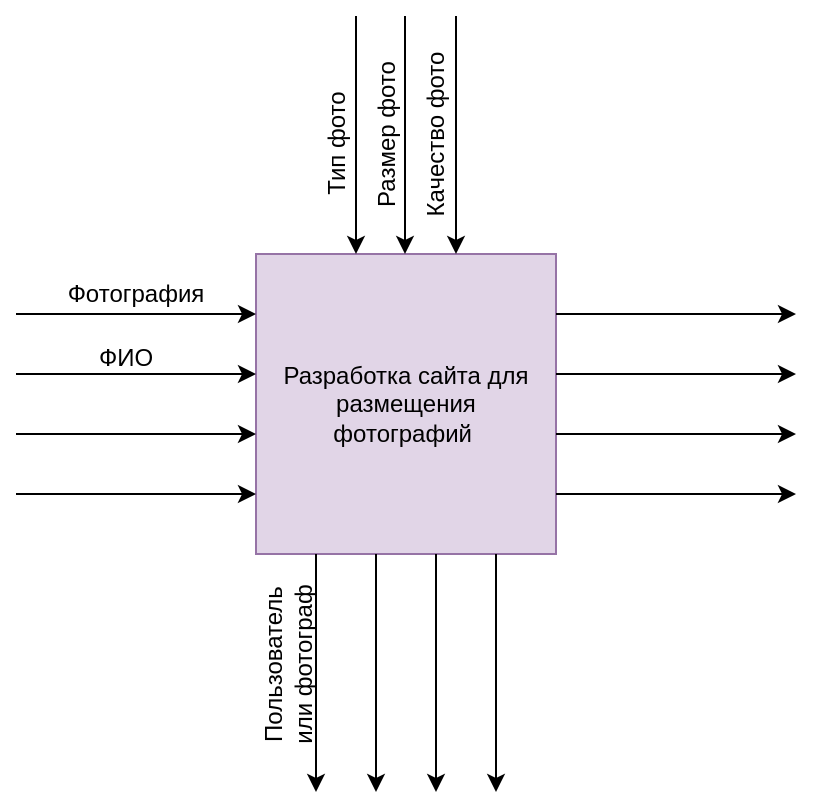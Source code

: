 <mxfile type="github" version="13.7.6"><diagram id="p6UrjECbgSdRof4HY0eb" name="Page-1"><mxGraphModel grid="1" dx="1185" dy="660" gridSize="10" guides="1" tooltips="1" connect="1" arrows="1" fold="1" page="1" pageScale="1" pageWidth="827" pageHeight="1169" math="0" shadow="0"><root><mxCell id="0"/><mxCell id="1" parent="0"/><mxCell id="dFT03Ro-pLz-tinxZf4C-1" value="" parent="1" style="whiteSpace=wrap;html=1;aspect=fixed;fillColor=#e1d5e7;strokeColor=#9673a6;" vertex="1"><mxGeometry as="geometry" x="260" y="200" width="150" height="150"/></mxCell><mxCell id="dFT03Ro-pLz-tinxZf4C-3" value="Разработка сайта для размещения фотографий&amp;nbsp;" parent="1" style="text;html=1;strokeColor=none;fillColor=none;align=center;verticalAlign=middle;whiteSpace=wrap;rounded=0;" vertex="1"><mxGeometry as="geometry" x="270" y="240" width="130" height="70"/></mxCell><mxCell id="dFT03Ro-pLz-tinxZf4C-4" value="" parent="1" style="endArrow=classic;html=1;" edge="1"><mxGeometry as="geometry" width="50" height="50" relative="1"><mxPoint as="sourcePoint" x="140" y="290"/><mxPoint as="targetPoint" x="260" y="290"/></mxGeometry></mxCell><mxCell id="dFT03Ro-pLz-tinxZf4C-5" value="" parent="1" style="endArrow=classic;html=1;" edge="1"><mxGeometry as="geometry" width="50" height="50" relative="1"><mxPoint as="sourcePoint" x="140" y="320"/><mxPoint as="targetPoint" x="260" y="320"/></mxGeometry></mxCell><mxCell id="dFT03Ro-pLz-tinxZf4C-6" value="" parent="1" style="endArrow=classic;html=1;" edge="1"><mxGeometry as="geometry" width="50" height="50" relative="1"><mxPoint as="sourcePoint" x="140" y="260"/><mxPoint as="targetPoint" x="260" y="260"/></mxGeometry></mxCell><mxCell id="dFT03Ro-pLz-tinxZf4C-7" value="" parent="1" style="endArrow=classic;html=1;" edge="1"><mxGeometry as="geometry" width="50" height="50" relative="1"><mxPoint as="sourcePoint" x="140" y="230"/><mxPoint as="targetPoint" x="260" y="230"/></mxGeometry></mxCell><mxCell id="dFT03Ro-pLz-tinxZf4C-8" value="" parent="1" style="endArrow=classic;html=1;" edge="1"><mxGeometry as="geometry" width="50" height="50" relative="1"><mxPoint as="sourcePoint" x="410" y="320"/><mxPoint as="targetPoint" x="530" y="320"/></mxGeometry></mxCell><mxCell id="dFT03Ro-pLz-tinxZf4C-9" value="" parent="1" style="endArrow=classic;html=1;" edge="1"><mxGeometry as="geometry" width="50" height="50" relative="1"><mxPoint as="sourcePoint" x="410" y="290"/><mxPoint as="targetPoint" x="530" y="290"/></mxGeometry></mxCell><mxCell id="dFT03Ro-pLz-tinxZf4C-10" value="" parent="1" style="endArrow=classic;html=1;" edge="1"><mxGeometry as="geometry" width="50" height="50" relative="1"><mxPoint as="sourcePoint" x="410" y="260"/><mxPoint as="targetPoint" x="530" y="260"/></mxGeometry></mxCell><mxCell id="dFT03Ro-pLz-tinxZf4C-11" value="" parent="1" style="endArrow=classic;html=1;" edge="1"><mxGeometry as="geometry" width="50" height="50" relative="1"><mxPoint as="sourcePoint" x="410" y="230"/><mxPoint as="targetPoint" x="530" y="230"/></mxGeometry></mxCell><mxCell id="dFT03Ro-pLz-tinxZf4C-12" value="" parent="1" style="endArrow=classic;html=1;" edge="1"><mxGeometry as="geometry" width="50" height="50" relative="1"><mxPoint as="sourcePoint" x="310" y="81"/><mxPoint as="targetPoint" x="310" y="200"/></mxGeometry></mxCell><mxCell id="dFT03Ro-pLz-tinxZf4C-13" value="" parent="1" style="endArrow=classic;html=1;" edge="1"><mxGeometry as="geometry" width="50" height="50" relative="1"><mxPoint as="sourcePoint" x="334.5" y="81"/><mxPoint as="targetPoint" x="334.5" y="200"/></mxGeometry></mxCell><mxCell id="dFT03Ro-pLz-tinxZf4C-17" value="" parent="1" style="endArrow=classic;html=1;" edge="1"><mxGeometry as="geometry" width="50" height="50" relative="1"><mxPoint as="sourcePoint" x="380" y="350"/><mxPoint as="targetPoint" x="380" y="469"/></mxGeometry></mxCell><mxCell id="dFT03Ro-pLz-tinxZf4C-18" value="" parent="1" style="endArrow=classic;html=1;" edge="1"><mxGeometry as="geometry" width="50" height="50" relative="1"><mxPoint as="sourcePoint" x="350" y="350"/><mxPoint as="targetPoint" x="350" y="469"/></mxGeometry></mxCell><mxCell id="dFT03Ro-pLz-tinxZf4C-19" value="" parent="1" style="endArrow=classic;html=1;" edge="1"><mxGeometry as="geometry" width="50" height="50" relative="1"><mxPoint as="sourcePoint" x="320" y="350"/><mxPoint as="targetPoint" x="320" y="469"/></mxGeometry></mxCell><mxCell id="dFT03Ro-pLz-tinxZf4C-20" value="" parent="1" style="endArrow=classic;html=1;" edge="1"><mxGeometry as="geometry" width="50" height="50" relative="1"><mxPoint as="sourcePoint" x="290" y="350"/><mxPoint as="targetPoint" x="290" y="469"/></mxGeometry></mxCell><mxCell id="dFT03Ro-pLz-tinxZf4C-27" value="Тип фото" parent="1" style="text;html=1;strokeColor=none;fillColor=none;align=center;verticalAlign=middle;whiteSpace=wrap;rounded=0;rotation=-90;" vertex="1"><mxGeometry as="geometry" x="260" y="125" width="80" height="39"/></mxCell><mxCell id="dFT03Ro-pLz-tinxZf4C-29" value="Размер фото" parent="1" style="text;html=1;strokeColor=none;fillColor=none;align=center;verticalAlign=middle;whiteSpace=wrap;rounded=0;rotation=-90;" vertex="1"><mxGeometry as="geometry" x="280" y="125" width="91" height="30"/></mxCell><mxCell id="dFT03Ro-pLz-tinxZf4C-30" value="Фотография" parent="1" style="text;html=1;strokeColor=none;fillColor=none;align=center;verticalAlign=middle;whiteSpace=wrap;rounded=0;" vertex="1"><mxGeometry as="geometry" x="180" y="210" width="40" height="20"/></mxCell><mxCell id="dFT03Ro-pLz-tinxZf4C-31" value="ФИО" parent="1" style="text;html=1;strokeColor=none;fillColor=none;align=center;verticalAlign=middle;whiteSpace=wrap;rounded=0;" vertex="1"><mxGeometry as="geometry" x="160" y="239" width="70" height="25"/></mxCell><mxCell id="dFT03Ro-pLz-tinxZf4C-32" value="Качество фото" parent="1" style="text;html=1;strokeColor=none;fillColor=none;align=center;verticalAlign=middle;whiteSpace=wrap;rounded=0;rotation=-90;" vertex="1"><mxGeometry as="geometry" x="300" y="125" width="100" height="30"/></mxCell><mxCell id="dFT03Ro-pLz-tinxZf4C-33" value="" parent="1" style="endArrow=classic;html=1;" edge="1"><mxGeometry as="geometry" width="50" height="50" relative="1"><mxPoint as="sourcePoint" x="360" y="81"/><mxPoint as="targetPoint" x="360" y="200"/></mxGeometry></mxCell><mxCell id="dFT03Ro-pLz-tinxZf4C-37" value="Пользователь&lt;br&gt;или фотограф" parent="1" style="text;html=1;strokeColor=none;fillColor=none;align=center;verticalAlign=middle;whiteSpace=wrap;rounded=0;rotation=-90;" vertex="1"><mxGeometry as="geometry" x="220" y="390" width="112" height="30"/></mxCell></root></mxGraphModel></diagram></mxfile>